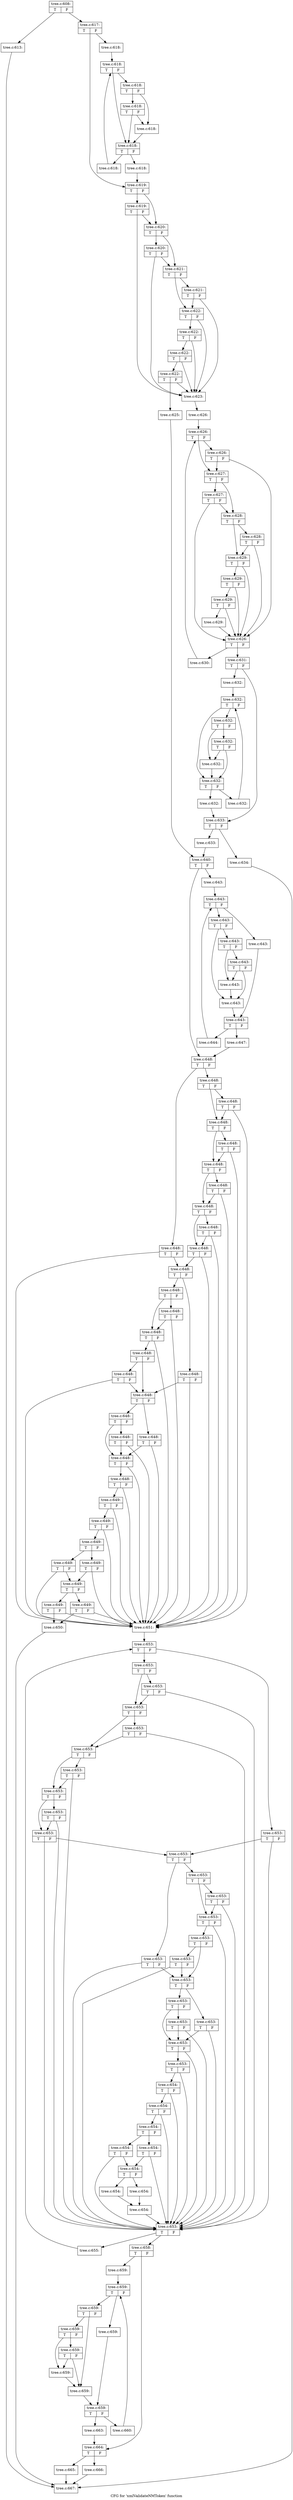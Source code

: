 digraph "CFG for 'xmlValidateNMToken' function" {
	label="CFG for 'xmlValidateNMToken' function";

	Node0x4215d10 [shape=record,label="{tree.c:608:|{<s0>T|<s1>F}}"];
	Node0x4215d10 -> Node0x422e3e0;
	Node0x4215d10 -> Node0x422e430;
	Node0x422e3e0 [shape=record,label="{tree.c:613:}"];
	Node0x422e3e0 -> Node0x4216040;
	Node0x422e430 [shape=record,label="{tree.c:617:|{<s0>T|<s1>F}}"];
	Node0x422e430 -> Node0x422e8f0;
	Node0x422e430 -> Node0x422e940;
	Node0x422e8f0 [shape=record,label="{tree.c:618:}"];
	Node0x422e8f0 -> Node0x422eb60;
	Node0x422eb60 [shape=record,label="{tree.c:618:|{<s0>T|<s1>F}}"];
	Node0x422eb60 -> Node0x422ee00;
	Node0x422eb60 -> Node0x422eea0;
	Node0x422eea0 [shape=record,label="{tree.c:618:|{<s0>T|<s1>F}}"];
	Node0x422eea0 -> Node0x422f100;
	Node0x422eea0 -> Node0x422ee50;
	Node0x422f100 [shape=record,label="{tree.c:618:|{<s0>T|<s1>F}}"];
	Node0x422f100 -> Node0x422ee00;
	Node0x422f100 -> Node0x422ee50;
	Node0x422ee50 [shape=record,label="{tree.c:618:}"];
	Node0x422ee50 -> Node0x422ee00;
	Node0x422ee00 [shape=record,label="{tree.c:618:|{<s0>T|<s1>F}}"];
	Node0x422ee00 -> Node0x422f530;
	Node0x422ee00 -> Node0x422ed80;
	Node0x422f530 [shape=record,label="{tree.c:618:}"];
	Node0x422f530 -> Node0x422eb60;
	Node0x422ed80 [shape=record,label="{tree.c:618:}"];
	Node0x422ed80 -> Node0x422e940;
	Node0x422e940 [shape=record,label="{tree.c:619:|{<s0>T|<s1>F}}"];
	Node0x422e940 -> Node0x422ff70;
	Node0x422e940 -> Node0x422fef0;
	Node0x422ff70 [shape=record,label="{tree.c:619:|{<s0>T|<s1>F}}"];
	Node0x422ff70 -> Node0x422fb80;
	Node0x422ff70 -> Node0x422fef0;
	Node0x422fef0 [shape=record,label="{tree.c:620:|{<s0>T|<s1>F}}"];
	Node0x422fef0 -> Node0x4230630;
	Node0x422fef0 -> Node0x422fe70;
	Node0x4230630 [shape=record,label="{tree.c:620:|{<s0>T|<s1>F}}"];
	Node0x4230630 -> Node0x422fb80;
	Node0x4230630 -> Node0x422fe70;
	Node0x422fe70 [shape=record,label="{tree.c:621:|{<s0>T|<s1>F}}"];
	Node0x422fe70 -> Node0x4230c90;
	Node0x422fe70 -> Node0x422fdf0;
	Node0x4230c90 [shape=record,label="{tree.c:621:|{<s0>T|<s1>F}}"];
	Node0x4230c90 -> Node0x422fb80;
	Node0x4230c90 -> Node0x422fdf0;
	Node0x422fdf0 [shape=record,label="{tree.c:622:|{<s0>T|<s1>F}}"];
	Node0x422fdf0 -> Node0x422fb80;
	Node0x422fdf0 -> Node0x422fd70;
	Node0x422fd70 [shape=record,label="{tree.c:622:|{<s0>T|<s1>F}}"];
	Node0x422fd70 -> Node0x422fb80;
	Node0x422fd70 -> Node0x422fcf0;
	Node0x422fcf0 [shape=record,label="{tree.c:622:|{<s0>T|<s1>F}}"];
	Node0x422fcf0 -> Node0x422fb80;
	Node0x422fcf0 -> Node0x422fc70;
	Node0x422fc70 [shape=record,label="{tree.c:622:|{<s0>T|<s1>F}}"];
	Node0x422fc70 -> Node0x422fb80;
	Node0x422fc70 -> Node0x422fc20;
	Node0x422fb80 [shape=record,label="{tree.c:623:}"];
	Node0x422fb80 -> Node0x422fbd0;
	Node0x422fc20 [shape=record,label="{tree.c:625:}"];
	Node0x422fc20 -> Node0x42328c0;
	Node0x422fbd0 [shape=record,label="{tree.c:626:}"];
	Node0x422fbd0 -> Node0x4232a00;
	Node0x4232a00 [shape=record,label="{tree.c:626:|{<s0>T|<s1>F}}"];
	Node0x4232a00 -> Node0x4232fc0;
	Node0x4232a00 -> Node0x4232f40;
	Node0x4232fc0 [shape=record,label="{tree.c:626:|{<s0>T|<s1>F}}"];
	Node0x4232fc0 -> Node0x4232ca0;
	Node0x4232fc0 -> Node0x4232f40;
	Node0x4232f40 [shape=record,label="{tree.c:627:|{<s0>T|<s1>F}}"];
	Node0x4232f40 -> Node0x4233580;
	Node0x4232f40 -> Node0x4232ec0;
	Node0x4233580 [shape=record,label="{tree.c:627:|{<s0>T|<s1>F}}"];
	Node0x4233580 -> Node0x4232ca0;
	Node0x4233580 -> Node0x4232ec0;
	Node0x4232ec0 [shape=record,label="{tree.c:628:|{<s0>T|<s1>F}}"];
	Node0x4232ec0 -> Node0x4233be0;
	Node0x4232ec0 -> Node0x4232e40;
	Node0x4233be0 [shape=record,label="{tree.c:628:|{<s0>T|<s1>F}}"];
	Node0x4233be0 -> Node0x4232ca0;
	Node0x4233be0 -> Node0x4232e40;
	Node0x4232e40 [shape=record,label="{tree.c:629:|{<s0>T|<s1>F}}"];
	Node0x4232e40 -> Node0x4232ca0;
	Node0x4232e40 -> Node0x4232dc0;
	Node0x4232dc0 [shape=record,label="{tree.c:629:|{<s0>T|<s1>F}}"];
	Node0x4232dc0 -> Node0x4232ca0;
	Node0x4232dc0 -> Node0x4232d40;
	Node0x4232d40 [shape=record,label="{tree.c:629:|{<s0>T|<s1>F}}"];
	Node0x4232d40 -> Node0x4232ca0;
	Node0x4232d40 -> Node0x4232cf0;
	Node0x4232cf0 [shape=record,label="{tree.c:629:}"];
	Node0x4232cf0 -> Node0x4232ca0;
	Node0x4232ca0 [shape=record,label="{tree.c:626:|{<s0>T|<s1>F}}"];
	Node0x4232ca0 -> Node0x4234b10;
	Node0x4232ca0 -> Node0x4232c20;
	Node0x4234b10 [shape=record,label="{tree.c:630:}"];
	Node0x4234b10 -> Node0x4232a00;
	Node0x4232c20 [shape=record,label="{tree.c:631:|{<s0>T|<s1>F}}"];
	Node0x4232c20 -> Node0x4235330;
	Node0x4232c20 -> Node0x4235380;
	Node0x4235330 [shape=record,label="{tree.c:632:}"];
	Node0x4235330 -> Node0x42355a0;
	Node0x42355a0 [shape=record,label="{tree.c:632:|{<s0>T|<s1>F}}"];
	Node0x42355a0 -> Node0x4235840;
	Node0x42355a0 -> Node0x42358e0;
	Node0x42358e0 [shape=record,label="{tree.c:632:|{<s0>T|<s1>F}}"];
	Node0x42358e0 -> Node0x4235b40;
	Node0x42358e0 -> Node0x4235890;
	Node0x4235b40 [shape=record,label="{tree.c:632:|{<s0>T|<s1>F}}"];
	Node0x4235b40 -> Node0x4235840;
	Node0x4235b40 -> Node0x4235890;
	Node0x4235890 [shape=record,label="{tree.c:632:}"];
	Node0x4235890 -> Node0x4235840;
	Node0x4235840 [shape=record,label="{tree.c:632:|{<s0>T|<s1>F}}"];
	Node0x4235840 -> Node0x4235f70;
	Node0x4235840 -> Node0x42357c0;
	Node0x4235f70 [shape=record,label="{tree.c:632:}"];
	Node0x4235f70 -> Node0x42355a0;
	Node0x42357c0 [shape=record,label="{tree.c:632:}"];
	Node0x42357c0 -> Node0x4235380;
	Node0x4235380 [shape=record,label="{tree.c:633:|{<s0>T|<s1>F}}"];
	Node0x4235380 -> Node0x4236550;
	Node0x4235380 -> Node0x42365a0;
	Node0x4236550 [shape=record,label="{tree.c:634:}"];
	Node0x4236550 -> Node0x4216040;
	Node0x42365a0 [shape=record,label="{tree.c:633:}"];
	Node0x42365a0 -> Node0x42328c0;
	Node0x42328c0 [shape=record,label="{tree.c:640:|{<s0>T|<s1>F}}"];
	Node0x42328c0 -> Node0x4236f20;
	Node0x42328c0 -> Node0x4236f70;
	Node0x4236f20 [shape=record,label="{tree.c:643:}"];
	Node0x4236f20 -> Node0x4237200;
	Node0x4237200 [shape=record,label="{tree.c:643:|{<s0>T|<s1>F}}"];
	Node0x4237200 -> Node0x42374a0;
	Node0x4237200 -> Node0x42374f0;
	Node0x42374a0 [shape=record,label="{tree.c:643:|{<s0>T|<s1>F}}"];
	Node0x42374a0 -> Node0x42376e0;
	Node0x42374a0 -> Node0x4237780;
	Node0x4237780 [shape=record,label="{tree.c:643:|{<s0>T|<s1>F}}"];
	Node0x4237780 -> Node0x42378c0;
	Node0x4237780 -> Node0x4237730;
	Node0x42378c0 [shape=record,label="{tree.c:643:|{<s0>T|<s1>F}}"];
	Node0x42378c0 -> Node0x42376e0;
	Node0x42378c0 -> Node0x4237730;
	Node0x4237730 [shape=record,label="{tree.c:643:}"];
	Node0x4237730 -> Node0x42376e0;
	Node0x42376e0 [shape=record,label="{tree.c:643:}"];
	Node0x42376e0 -> Node0x4237540;
	Node0x42374f0 [shape=record,label="{tree.c:643:}"];
	Node0x42374f0 -> Node0x4237540;
	Node0x4237540 [shape=record,label="{tree.c:643:|{<s0>T|<s1>F}}"];
	Node0x4237540 -> Node0x4237ff0;
	Node0x4237540 -> Node0x4237420;
	Node0x4237ff0 [shape=record,label="{tree.c:644:}"];
	Node0x4237ff0 -> Node0x4237200;
	Node0x4237420 [shape=record,label="{tree.c:647:}"];
	Node0x4237420 -> Node0x4236f70;
	Node0x4236f70 [shape=record,label="{tree.c:648:|{<s0>T|<s1>F}}"];
	Node0x4236f70 -> Node0x4238cc0;
	Node0x4236f70 -> Node0x4238d10;
	Node0x4238cc0 [shape=record,label="{tree.c:648:|{<s0>T|<s1>F}}"];
	Node0x4238cc0 -> Node0x4239070;
	Node0x4238cc0 -> Node0x4239020;
	Node0x4239070 [shape=record,label="{tree.c:648:|{<s0>T|<s1>F}}"];
	Node0x4239070 -> Node0x4238870;
	Node0x4239070 -> Node0x4239020;
	Node0x4239020 [shape=record,label="{tree.c:648:|{<s0>T|<s1>F}}"];
	Node0x4239020 -> Node0x42393a0;
	Node0x4239020 -> Node0x4238fd0;
	Node0x42393a0 [shape=record,label="{tree.c:648:|{<s0>T|<s1>F}}"];
	Node0x42393a0 -> Node0x4238870;
	Node0x42393a0 -> Node0x4238fd0;
	Node0x4238fd0 [shape=record,label="{tree.c:648:|{<s0>T|<s1>F}}"];
	Node0x4238fd0 -> Node0x42396d0;
	Node0x4238fd0 -> Node0x4238f80;
	Node0x42396d0 [shape=record,label="{tree.c:648:|{<s0>T|<s1>F}}"];
	Node0x42396d0 -> Node0x4238870;
	Node0x42396d0 -> Node0x4238f80;
	Node0x4238f80 [shape=record,label="{tree.c:648:|{<s0>T|<s1>F}}"];
	Node0x4238f80 -> Node0x4239a00;
	Node0x4238f80 -> Node0x4238f30;
	Node0x4239a00 [shape=record,label="{tree.c:648:|{<s0>T|<s1>F}}"];
	Node0x4239a00 -> Node0x4238870;
	Node0x4239a00 -> Node0x4238f30;
	Node0x4238f30 [shape=record,label="{tree.c:648:|{<s0>T|<s1>F}}"];
	Node0x4238f30 -> Node0x4238870;
	Node0x4238f30 -> Node0x4238c40;
	Node0x4238d10 [shape=record,label="{tree.c:648:|{<s0>T|<s1>F}}"];
	Node0x4238d10 -> Node0x4238870;
	Node0x4238d10 -> Node0x4238c40;
	Node0x4238c40 [shape=record,label="{tree.c:648:|{<s0>T|<s1>F}}"];
	Node0x4238c40 -> Node0x423a050;
	Node0x4238c40 -> Node0x423a0a0;
	Node0x423a050 [shape=record,label="{tree.c:648:|{<s0>T|<s1>F}}"];
	Node0x423a050 -> Node0x4238870;
	Node0x423a050 -> Node0x4238bc0;
	Node0x423a0a0 [shape=record,label="{tree.c:648:|{<s0>T|<s1>F}}"];
	Node0x423a0a0 -> Node0x423a3f0;
	Node0x423a0a0 -> Node0x423a3a0;
	Node0x423a3f0 [shape=record,label="{tree.c:648:|{<s0>T|<s1>F}}"];
	Node0x423a3f0 -> Node0x4238870;
	Node0x423a3f0 -> Node0x423a3a0;
	Node0x423a3a0 [shape=record,label="{tree.c:648:|{<s0>T|<s1>F}}"];
	Node0x423a3a0 -> Node0x4238870;
	Node0x423a3a0 -> Node0x423a350;
	Node0x423a350 [shape=record,label="{tree.c:648:|{<s0>T|<s1>F}}"];
	Node0x423a350 -> Node0x423a890;
	Node0x423a350 -> Node0x4238bc0;
	Node0x423a890 [shape=record,label="{tree.c:648:|{<s0>T|<s1>F}}"];
	Node0x423a890 -> Node0x4238870;
	Node0x423a890 -> Node0x4238bc0;
	Node0x4238bc0 [shape=record,label="{tree.c:648:|{<s0>T|<s1>F}}"];
	Node0x4238bc0 -> Node0x423abc0;
	Node0x4238bc0 -> Node0x423ac10;
	Node0x423abc0 [shape=record,label="{tree.c:648:|{<s0>T|<s1>F}}"];
	Node0x423abc0 -> Node0x423ae00;
	Node0x423abc0 -> Node0x4238b40;
	Node0x423ae00 [shape=record,label="{tree.c:648:|{<s0>T|<s1>F}}"];
	Node0x423ae00 -> Node0x4238870;
	Node0x423ae00 -> Node0x4238b40;
	Node0x423ac10 [shape=record,label="{tree.c:648:|{<s0>T|<s1>F}}"];
	Node0x423ac10 -> Node0x4238870;
	Node0x423ac10 -> Node0x4238b40;
	Node0x4238b40 [shape=record,label="{tree.c:648:|{<s0>T|<s1>F}}"];
	Node0x4238b40 -> Node0x4238870;
	Node0x4238b40 -> Node0x4238ac0;
	Node0x4238ac0 [shape=record,label="{tree.c:648:|{<s0>T|<s1>F}}"];
	Node0x4238ac0 -> Node0x4238870;
	Node0x4238ac0 -> Node0x4238a40;
	Node0x4238a40 [shape=record,label="{tree.c:649:|{<s0>T|<s1>F}}"];
	Node0x4238a40 -> Node0x4238870;
	Node0x4238a40 -> Node0x42389c0;
	Node0x42389c0 [shape=record,label="{tree.c:649:|{<s0>T|<s1>F}}"];
	Node0x42389c0 -> Node0x4238870;
	Node0x42389c0 -> Node0x4238940;
	Node0x4238940 [shape=record,label="{tree.c:649:|{<s0>T|<s1>F}}"];
	Node0x4238940 -> Node0x423bb40;
	Node0x4238940 -> Node0x423bb90;
	Node0x423bb40 [shape=record,label="{tree.c:649:|{<s0>T|<s1>F}}"];
	Node0x423bb40 -> Node0x4238870;
	Node0x423bb40 -> Node0x42388c0;
	Node0x423bb90 [shape=record,label="{tree.c:649:|{<s0>T|<s1>F}}"];
	Node0x423bb90 -> Node0x4238870;
	Node0x423bb90 -> Node0x42388c0;
	Node0x42388c0 [shape=record,label="{tree.c:649:|{<s0>T|<s1>F}}"];
	Node0x42388c0 -> Node0x423bfc0;
	Node0x42388c0 -> Node0x423c010;
	Node0x423bfc0 [shape=record,label="{tree.c:649:|{<s0>T|<s1>F}}"];
	Node0x423bfc0 -> Node0x4238870;
	Node0x423bfc0 -> Node0x4238820;
	Node0x423c010 [shape=record,label="{tree.c:649:|{<s0>T|<s1>F}}"];
	Node0x423c010 -> Node0x4238870;
	Node0x423c010 -> Node0x4238820;
	Node0x4238820 [shape=record,label="{tree.c:650:}"];
	Node0x4238820 -> Node0x4216040;
	Node0x4238870 [shape=record,label="{tree.c:651:}"];
	Node0x4238870 -> Node0x423cc70;
	Node0x423cc70 [shape=record,label="{tree.c:653:|{<s0>T|<s1>F}}"];
	Node0x423cc70 -> Node0x423d330;
	Node0x423cc70 -> Node0x423d380;
	Node0x423d330 [shape=record,label="{tree.c:653:|{<s0>T|<s1>F}}"];
	Node0x423d330 -> Node0x423d660;
	Node0x423d330 -> Node0x423d610;
	Node0x423d660 [shape=record,label="{tree.c:653:|{<s0>T|<s1>F}}"];
	Node0x423d660 -> Node0x423cf10;
	Node0x423d660 -> Node0x423d610;
	Node0x423d610 [shape=record,label="{tree.c:653:|{<s0>T|<s1>F}}"];
	Node0x423d610 -> Node0x423d910;
	Node0x423d610 -> Node0x423d5c0;
	Node0x423d910 [shape=record,label="{tree.c:653:|{<s0>T|<s1>F}}"];
	Node0x423d910 -> Node0x423cf10;
	Node0x423d910 -> Node0x423d5c0;
	Node0x423d5c0 [shape=record,label="{tree.c:653:|{<s0>T|<s1>F}}"];
	Node0x423d5c0 -> Node0x423dc40;
	Node0x423d5c0 -> Node0x423d570;
	Node0x423dc40 [shape=record,label="{tree.c:653:|{<s0>T|<s1>F}}"];
	Node0x423dc40 -> Node0x423cf10;
	Node0x423dc40 -> Node0x423d570;
	Node0x423d570 [shape=record,label="{tree.c:653:|{<s0>T|<s1>F}}"];
	Node0x423d570 -> Node0x423df70;
	Node0x423d570 -> Node0x423d520;
	Node0x423df70 [shape=record,label="{tree.c:653:|{<s0>T|<s1>F}}"];
	Node0x423df70 -> Node0x423cf10;
	Node0x423df70 -> Node0x423d520;
	Node0x423d520 [shape=record,label="{tree.c:653:|{<s0>T|<s1>F}}"];
	Node0x423d520 -> Node0x423cf10;
	Node0x423d520 -> Node0x423d2b0;
	Node0x423d380 [shape=record,label="{tree.c:653:|{<s0>T|<s1>F}}"];
	Node0x423d380 -> Node0x423cf10;
	Node0x423d380 -> Node0x423d2b0;
	Node0x423d2b0 [shape=record,label="{tree.c:653:|{<s0>T|<s1>F}}"];
	Node0x423d2b0 -> Node0x423e5c0;
	Node0x423d2b0 -> Node0x423e610;
	Node0x423e5c0 [shape=record,label="{tree.c:653:|{<s0>T|<s1>F}}"];
	Node0x423e5c0 -> Node0x423cf10;
	Node0x423e5c0 -> Node0x423d230;
	Node0x423e610 [shape=record,label="{tree.c:653:|{<s0>T|<s1>F}}"];
	Node0x423e610 -> Node0x423e960;
	Node0x423e610 -> Node0x423e910;
	Node0x423e960 [shape=record,label="{tree.c:653:|{<s0>T|<s1>F}}"];
	Node0x423e960 -> Node0x423cf10;
	Node0x423e960 -> Node0x423e910;
	Node0x423e910 [shape=record,label="{tree.c:653:|{<s0>T|<s1>F}}"];
	Node0x423e910 -> Node0x423cf10;
	Node0x423e910 -> Node0x423e8c0;
	Node0x423e8c0 [shape=record,label="{tree.c:653:|{<s0>T|<s1>F}}"];
	Node0x423e8c0 -> Node0x423ee00;
	Node0x423e8c0 -> Node0x423d230;
	Node0x423ee00 [shape=record,label="{tree.c:653:|{<s0>T|<s1>F}}"];
	Node0x423ee00 -> Node0x423cf10;
	Node0x423ee00 -> Node0x423d230;
	Node0x423d230 [shape=record,label="{tree.c:653:|{<s0>T|<s1>F}}"];
	Node0x423d230 -> Node0x423f130;
	Node0x423d230 -> Node0x423f180;
	Node0x423f130 [shape=record,label="{tree.c:653:|{<s0>T|<s1>F}}"];
	Node0x423f130 -> Node0x423f370;
	Node0x423f130 -> Node0x423d1b0;
	Node0x423f370 [shape=record,label="{tree.c:653:|{<s0>T|<s1>F}}"];
	Node0x423f370 -> Node0x423cf10;
	Node0x423f370 -> Node0x423d1b0;
	Node0x423f180 [shape=record,label="{tree.c:653:|{<s0>T|<s1>F}}"];
	Node0x423f180 -> Node0x423cf10;
	Node0x423f180 -> Node0x423d1b0;
	Node0x423d1b0 [shape=record,label="{tree.c:653:|{<s0>T|<s1>F}}"];
	Node0x423d1b0 -> Node0x423cf10;
	Node0x423d1b0 -> Node0x423d130;
	Node0x423d130 [shape=record,label="{tree.c:653:|{<s0>T|<s1>F}}"];
	Node0x423d130 -> Node0x423cf10;
	Node0x423d130 -> Node0x423d0b0;
	Node0x423d0b0 [shape=record,label="{tree.c:654:|{<s0>T|<s1>F}}"];
	Node0x423d0b0 -> Node0x423cf10;
	Node0x423d0b0 -> Node0x423d030;
	Node0x423d030 [shape=record,label="{tree.c:654:|{<s0>T|<s1>F}}"];
	Node0x423d030 -> Node0x423cf10;
	Node0x423d030 -> Node0x423cfb0;
	Node0x423cfb0 [shape=record,label="{tree.c:654:|{<s0>T|<s1>F}}"];
	Node0x423cfb0 -> Node0x42400b0;
	Node0x423cfb0 -> Node0x4240100;
	Node0x42400b0 [shape=record,label="{tree.c:654:|{<s0>T|<s1>F}}"];
	Node0x42400b0 -> Node0x423cf10;
	Node0x42400b0 -> Node0x423cf60;
	Node0x4240100 [shape=record,label="{tree.c:654:|{<s0>T|<s1>F}}"];
	Node0x4240100 -> Node0x423cf10;
	Node0x4240100 -> Node0x423cf60;
	Node0x423cf60 [shape=record,label="{tree.c:654:|{<s0>T|<s1>F}}"];
	Node0x423cf60 -> Node0x42405c0;
	Node0x423cf60 -> Node0x42408c0;
	Node0x42405c0 [shape=record,label="{tree.c:654:}"];
	Node0x42405c0 -> Node0x4240910;
	Node0x42408c0 [shape=record,label="{tree.c:654:}"];
	Node0x42408c0 -> Node0x4240910;
	Node0x4240910 [shape=record,label="{tree.c:654:}"];
	Node0x4240910 -> Node0x423cf10;
	Node0x423cf10 [shape=record,label="{tree.c:653:|{<s0>T|<s1>F}}"];
	Node0x423cf10 -> Node0x4240fc0;
	Node0x423cf10 -> Node0x423ce90;
	Node0x4240fc0 [shape=record,label="{tree.c:655:}"];
	Node0x4240fc0 -> Node0x423cc70;
	Node0x423ce90 [shape=record,label="{tree.c:658:|{<s0>T|<s1>F}}"];
	Node0x423ce90 -> Node0x42416a0;
	Node0x423ce90 -> Node0x42416f0;
	Node0x42416a0 [shape=record,label="{tree.c:659:}"];
	Node0x42416a0 -> Node0x4241980;
	Node0x4241980 [shape=record,label="{tree.c:659:|{<s0>T|<s1>F}}"];
	Node0x4241980 -> Node0x4241c20;
	Node0x4241980 -> Node0x4241c70;
	Node0x4241c20 [shape=record,label="{tree.c:659:|{<s0>T|<s1>F}}"];
	Node0x4241c20 -> Node0x4241e60;
	Node0x4241c20 -> Node0x4241f00;
	Node0x4241f00 [shape=record,label="{tree.c:659:|{<s0>T|<s1>F}}"];
	Node0x4241f00 -> Node0x4242040;
	Node0x4241f00 -> Node0x4241eb0;
	Node0x4242040 [shape=record,label="{tree.c:659:|{<s0>T|<s1>F}}"];
	Node0x4242040 -> Node0x4241e60;
	Node0x4242040 -> Node0x4241eb0;
	Node0x4241eb0 [shape=record,label="{tree.c:659:}"];
	Node0x4241eb0 -> Node0x4241e60;
	Node0x4241e60 [shape=record,label="{tree.c:659:}"];
	Node0x4241e60 -> Node0x4241cc0;
	Node0x4241c70 [shape=record,label="{tree.c:659:}"];
	Node0x4241c70 -> Node0x4241cc0;
	Node0x4241cc0 [shape=record,label="{tree.c:659:|{<s0>T|<s1>F}}"];
	Node0x4241cc0 -> Node0x4242770;
	Node0x4241cc0 -> Node0x4241ba0;
	Node0x4242770 [shape=record,label="{tree.c:660:}"];
	Node0x4242770 -> Node0x4241980;
	Node0x4241ba0 [shape=record,label="{tree.c:663:}"];
	Node0x4241ba0 -> Node0x42416f0;
	Node0x42416f0 [shape=record,label="{tree.c:664:|{<s0>T|<s1>F}}"];
	Node0x42416f0 -> Node0x4242fa0;
	Node0x42416f0 -> Node0x4242ff0;
	Node0x4242fa0 [shape=record,label="{tree.c:665:}"];
	Node0x4242fa0 -> Node0x4216040;
	Node0x4242ff0 [shape=record,label="{tree.c:666:}"];
	Node0x4242ff0 -> Node0x4216040;
	Node0x4216040 [shape=record,label="{tree.c:667:}"];
}
